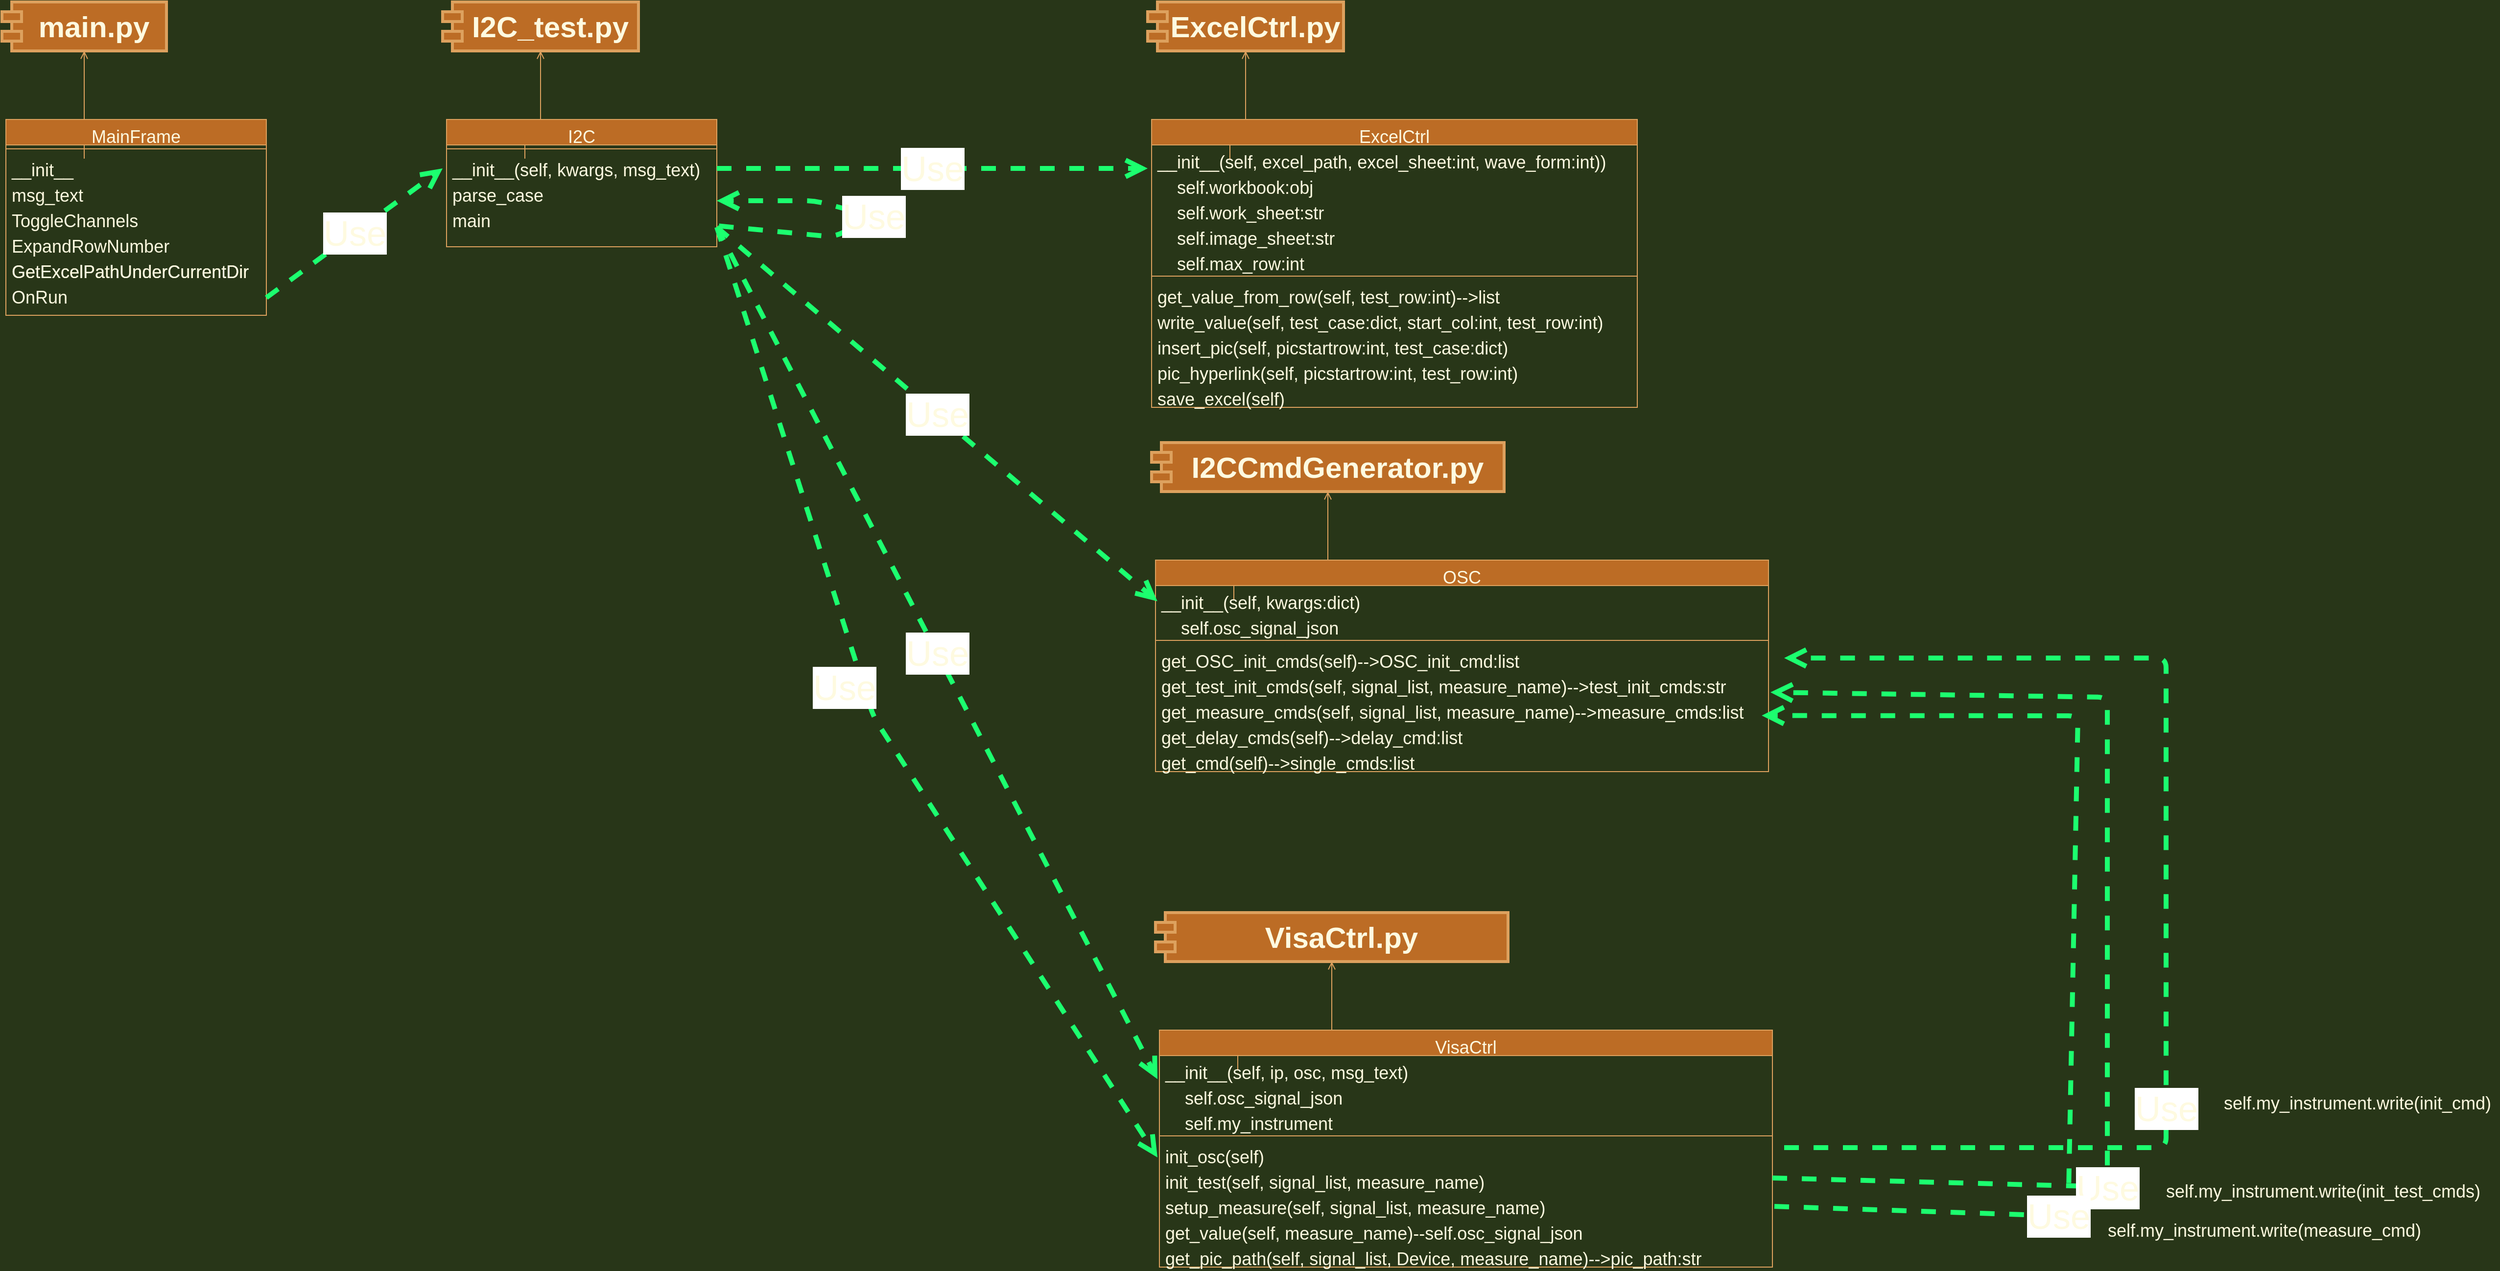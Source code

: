 <mxfile version="15.2.1" type="github">
  <diagram id="C5RBs43oDa-KdzZeNtuy" name="I2C Diagram">
    <mxGraphModel dx="1940" dy="1286" grid="1" gridSize="10" guides="1" tooltips="1" connect="1" arrows="1" fold="1" page="1" pageScale="1" pageWidth="827" pageHeight="1169" background="#283618" math="0" shadow="0">
      <root>
        <mxCell id="WIyWlLk6GJQsqaUBKTNV-0" />
        <mxCell id="WIyWlLk6GJQsqaUBKTNV-1" parent="WIyWlLk6GJQsqaUBKTNV-0" />
        <mxCell id="vuCsuV92tiSEWa9CnFil-13" value="main.py" style="shape=module;align=left;spacingLeft=20;align=center;verticalAlign=top;fillColor=#BC6C25;strokeColor=#DDA15E;fontColor=#FEFAE0;strokeWidth=3;fontStyle=1;fontSize=30;" vertex="1" parent="WIyWlLk6GJQsqaUBKTNV-1">
          <mxGeometry x="-450" y="120" width="168" height="50" as="geometry" />
        </mxCell>
        <mxCell id="vuCsuV92tiSEWa9CnFil-24" style="edgeStyle=orthogonalEdgeStyle;rounded=0;orthogonalLoop=1;jettySize=auto;html=1;entryX=0.5;entryY=1;entryDx=0;entryDy=0;endArrow=open;endFill=0;labelBackgroundColor=#283618;strokeColor=#DDA15E;fontColor=#FEFAE0;" edge="1" parent="WIyWlLk6GJQsqaUBKTNV-1" target="vuCsuV92tiSEWa9CnFil-13">
          <mxGeometry relative="1" as="geometry">
            <mxPoint x="-366" y="280" as="sourcePoint" />
            <Array as="points">
              <mxPoint x="-366" y="250" />
            </Array>
          </mxGeometry>
        </mxCell>
        <mxCell id="vuCsuV92tiSEWa9CnFil-41" value="MainFrame" style="swimlane;fontStyle=0;align=center;verticalAlign=top;childLayout=stackLayout;horizontal=1;startSize=26;horizontalStack=0;resizeParent=1;resizeLast=0;collapsible=1;marginBottom=0;rounded=0;shadow=0;strokeWidth=1;fillColor=#BC6C25;strokeColor=#DDA15E;fontColor=#FEFAE0;fontSize=18;" vertex="1" parent="WIyWlLk6GJQsqaUBKTNV-1">
          <mxGeometry x="-446" y="240" width="266" height="200" as="geometry">
            <mxRectangle x="120" y="360" width="160" height="26" as="alternateBounds" />
          </mxGeometry>
        </mxCell>
        <mxCell id="vuCsuV92tiSEWa9CnFil-44" value="" style="line;html=1;strokeWidth=1;align=left;verticalAlign=middle;spacingTop=-1;spacingLeft=3;spacingRight=3;rotatable=0;labelPosition=right;points=[];portConstraint=eastwest;labelBackgroundColor=#283618;fillColor=#BC6C25;strokeColor=#DDA15E;fontColor=#FEFAE0;fontSize=18;" vertex="1" parent="vuCsuV92tiSEWa9CnFil-41">
          <mxGeometry y="26" width="266" height="8" as="geometry" />
        </mxCell>
        <mxCell id="vuCsuV92tiSEWa9CnFil-45" value="__init__" style="text;align=left;verticalAlign=top;spacingLeft=4;spacingRight=4;overflow=hidden;rotatable=0;points=[[0,0.5],[1,0.5]];portConstraint=eastwest;fontStyle=0;fontColor=#FEFAE0;fontSize=18;" vertex="1" parent="vuCsuV92tiSEWa9CnFil-41">
          <mxGeometry y="34" width="266" height="26" as="geometry" />
        </mxCell>
        <mxCell id="vuCsuV92tiSEWa9CnFil-46" value="msg_text" style="text;align=left;verticalAlign=top;spacingLeft=4;spacingRight=4;overflow=hidden;rotatable=0;points=[[0,0.5],[1,0.5]];portConstraint=eastwest;fontColor=#FEFAE0;fontSize=18;" vertex="1" parent="vuCsuV92tiSEWa9CnFil-41">
          <mxGeometry y="60" width="266" height="26" as="geometry" />
        </mxCell>
        <mxCell id="vuCsuV92tiSEWa9CnFil-47" value="ToggleChannels" style="text;align=left;verticalAlign=top;spacingLeft=4;spacingRight=4;overflow=hidden;rotatable=0;points=[[0,0.5],[1,0.5]];portConstraint=eastwest;fontColor=#FEFAE0;fontSize=18;" vertex="1" parent="vuCsuV92tiSEWa9CnFil-41">
          <mxGeometry y="86" width="266" height="26" as="geometry" />
        </mxCell>
        <mxCell id="vuCsuV92tiSEWa9CnFil-48" value="ExpandRowNumber" style="text;align=left;verticalAlign=top;spacingLeft=4;spacingRight=4;overflow=hidden;rotatable=0;points=[[0,0.5],[1,0.5]];portConstraint=eastwest;fontColor=#FEFAE0;fontSize=18;" vertex="1" parent="vuCsuV92tiSEWa9CnFil-41">
          <mxGeometry y="112" width="266" height="26" as="geometry" />
        </mxCell>
        <mxCell id="vuCsuV92tiSEWa9CnFil-50" value="GetExcelPathUnderCurrentDir" style="text;align=left;verticalAlign=top;spacingLeft=4;spacingRight=4;overflow=hidden;rotatable=0;points=[[0,0.5],[1,0.5]];portConstraint=eastwest;fontColor=#FEFAE0;fontSize=18;" vertex="1" parent="vuCsuV92tiSEWa9CnFil-41">
          <mxGeometry y="138" width="266" height="26" as="geometry" />
        </mxCell>
        <mxCell id="vuCsuV92tiSEWa9CnFil-51" value="OnRun" style="text;align=left;verticalAlign=top;spacingLeft=4;spacingRight=4;overflow=hidden;rotatable=0;points=[[0,0.5],[1,0.5]];portConstraint=eastwest;fontColor=#FEFAE0;fontSize=18;" vertex="1" parent="vuCsuV92tiSEWa9CnFil-41">
          <mxGeometry y="164" width="266" height="36" as="geometry" />
        </mxCell>
        <mxCell id="vuCsuV92tiSEWa9CnFil-49" value="GetExcelPathUnderCurrentDir" style="text;align=left;verticalAlign=top;spacingLeft=4;spacingRight=4;overflow=hidden;rotatable=0;points=[[0,0.5],[1,0.5]];portConstraint=eastwest;fontColor=#FEFAE0;fontSize=18;" vertex="1" parent="WIyWlLk6GJQsqaUBKTNV-1">
          <mxGeometry x="-446" y="378" width="276" height="26" as="geometry" />
        </mxCell>
        <mxCell id="vuCsuV92tiSEWa9CnFil-52" value="I2C_test.py" style="shape=module;align=left;spacingLeft=20;align=center;verticalAlign=top;fillColor=#BC6C25;strokeColor=#DDA15E;fontColor=#FEFAE0;strokeWidth=3;fontStyle=1;fontSize=30;" vertex="1" parent="WIyWlLk6GJQsqaUBKTNV-1">
          <mxGeometry y="120" width="200" height="50" as="geometry" />
        </mxCell>
        <mxCell id="vuCsuV92tiSEWa9CnFil-53" style="edgeStyle=orthogonalEdgeStyle;rounded=0;orthogonalLoop=1;jettySize=auto;html=1;entryX=0.5;entryY=1;entryDx=0;entryDy=0;endArrow=open;endFill=0;labelBackgroundColor=#283618;strokeColor=#DDA15E;fontColor=#FEFAE0;" edge="1" target="vuCsuV92tiSEWa9CnFil-52" parent="WIyWlLk6GJQsqaUBKTNV-1">
          <mxGeometry relative="1" as="geometry">
            <mxPoint x="84" y="280" as="sourcePoint" />
            <Array as="points">
              <mxPoint x="84" y="250" />
            </Array>
          </mxGeometry>
        </mxCell>
        <mxCell id="vuCsuV92tiSEWa9CnFil-54" value="I2C" style="swimlane;fontStyle=0;align=center;verticalAlign=top;childLayout=stackLayout;horizontal=1;startSize=26;horizontalStack=0;resizeParent=1;resizeLast=0;collapsible=1;marginBottom=0;rounded=0;shadow=0;strokeWidth=1;fillColor=#BC6C25;strokeColor=#DDA15E;fontColor=#FEFAE0;fontSize=18;" vertex="1" parent="WIyWlLk6GJQsqaUBKTNV-1">
          <mxGeometry x="4" y="240" width="276" height="130" as="geometry">
            <mxRectangle x="120" y="360" width="160" height="26" as="alternateBounds" />
          </mxGeometry>
        </mxCell>
        <mxCell id="vuCsuV92tiSEWa9CnFil-55" value="" style="line;html=1;strokeWidth=1;align=left;verticalAlign=middle;spacingTop=-1;spacingLeft=3;spacingRight=3;rotatable=0;labelPosition=right;points=[];portConstraint=eastwest;labelBackgroundColor=#283618;fillColor=#BC6C25;strokeColor=#DDA15E;fontColor=#FEFAE0;fontSize=18;" vertex="1" parent="vuCsuV92tiSEWa9CnFil-54">
          <mxGeometry y="26" width="276" height="8" as="geometry" />
        </mxCell>
        <mxCell id="vuCsuV92tiSEWa9CnFil-56" value="__init__(self, kwargs, msg_text)" style="text;align=left;verticalAlign=top;spacingLeft=4;spacingRight=4;overflow=hidden;rotatable=0;points=[[0,0.5],[1,0.5]];portConstraint=eastwest;fontStyle=0;fontColor=#FEFAE0;fontSize=18;" vertex="1" parent="vuCsuV92tiSEWa9CnFil-54">
          <mxGeometry y="34" width="276" height="26" as="geometry" />
        </mxCell>
        <mxCell id="vuCsuV92tiSEWa9CnFil-57" value="parse_case" style="text;align=left;verticalAlign=top;spacingLeft=4;spacingRight=4;overflow=hidden;rotatable=0;points=[[0,0.5],[1,0.5]];portConstraint=eastwest;fontColor=#FEFAE0;fontSize=18;" vertex="1" parent="vuCsuV92tiSEWa9CnFil-54">
          <mxGeometry y="60" width="276" height="26" as="geometry" />
        </mxCell>
        <mxCell id="vuCsuV92tiSEWa9CnFil-58" value="main" style="text;align=left;verticalAlign=top;spacingLeft=4;spacingRight=4;overflow=hidden;rotatable=0;points=[[0,0.5],[1,0.5]];portConstraint=eastwest;fontColor=#FEFAE0;fontSize=18;" vertex="1" parent="vuCsuV92tiSEWa9CnFil-54">
          <mxGeometry y="86" width="276" height="26" as="geometry" />
        </mxCell>
        <mxCell id="vuCsuV92tiSEWa9CnFil-86" value="Use" style="endArrow=open;endSize=12;dashed=1;html=1;fontSize=36;fontColor=#FEFAE0;strokeColor=#1CFF6F;strokeWidth=5;fillColor=#BC6C25;exitX=1.008;exitY=0.876;exitDx=0;exitDy=0;exitPerimeter=0;" edge="1" parent="vuCsuV92tiSEWa9CnFil-54" source="vuCsuV92tiSEWa9CnFil-58">
          <mxGeometry width="160" relative="1" as="geometry">
            <mxPoint x="256" y="120" as="sourcePoint" />
            <mxPoint x="276" y="83" as="targetPoint" />
            <Array as="points">
              <mxPoint x="396" y="120" />
              <mxPoint x="436" y="99" />
              <mxPoint x="376" y="83" />
            </Array>
          </mxGeometry>
        </mxCell>
        <mxCell id="vuCsuV92tiSEWa9CnFil-65" value="ExcelCtrl.py" style="shape=module;align=left;spacingLeft=20;align=center;verticalAlign=top;fillColor=#BC6C25;strokeColor=#DDA15E;fontColor=#FEFAE0;strokeWidth=3;fontStyle=1;fontSize=30;" vertex="1" parent="WIyWlLk6GJQsqaUBKTNV-1">
          <mxGeometry x="720" y="120" width="200" height="50" as="geometry" />
        </mxCell>
        <mxCell id="vuCsuV92tiSEWa9CnFil-66" style="edgeStyle=orthogonalEdgeStyle;rounded=0;orthogonalLoop=1;jettySize=auto;html=1;entryX=0.5;entryY=1;entryDx=0;entryDy=0;endArrow=open;endFill=0;labelBackgroundColor=#283618;strokeColor=#DDA15E;fontColor=#FEFAE0;" edge="1" target="vuCsuV92tiSEWa9CnFil-65" parent="WIyWlLk6GJQsqaUBKTNV-1">
          <mxGeometry relative="1" as="geometry">
            <mxPoint x="804" y="280" as="sourcePoint" />
            <Array as="points">
              <mxPoint x="804" y="250" />
            </Array>
          </mxGeometry>
        </mxCell>
        <mxCell id="vuCsuV92tiSEWa9CnFil-67" value="ExcelCtrl" style="swimlane;fontStyle=0;align=center;verticalAlign=top;childLayout=stackLayout;horizontal=1;startSize=26;horizontalStack=0;resizeParent=1;resizeLast=0;collapsible=1;marginBottom=0;rounded=0;shadow=0;strokeWidth=1;fillColor=#BC6C25;strokeColor=#DDA15E;fontColor=#FEFAE0;fontSize=18;" vertex="1" parent="WIyWlLk6GJQsqaUBKTNV-1">
          <mxGeometry x="724" y="240" width="496" height="294" as="geometry">
            <mxRectangle x="120" y="360" width="160" height="26" as="alternateBounds" />
          </mxGeometry>
        </mxCell>
        <mxCell id="vuCsuV92tiSEWa9CnFil-69" value="__init__(self, excel_path, excel_sheet:int, wave_form:int))" style="text;align=left;verticalAlign=top;spacingLeft=4;spacingRight=4;overflow=hidden;rotatable=0;points=[[0,0.5],[1,0.5]];portConstraint=eastwest;fontStyle=0;fontColor=#FEFAE0;fontSize=18;" vertex="1" parent="vuCsuV92tiSEWa9CnFil-67">
          <mxGeometry y="26" width="496" height="26" as="geometry" />
        </mxCell>
        <mxCell id="vuCsuV92tiSEWa9CnFil-122" value="    self.workbook:obj" style="text;align=left;verticalAlign=top;spacingLeft=4;spacingRight=4;overflow=hidden;rotatable=0;points=[[0,0.5],[1,0.5]];portConstraint=eastwest;fontStyle=0;fontColor=#FEFAE0;fontSize=18;" vertex="1" parent="vuCsuV92tiSEWa9CnFil-67">
          <mxGeometry y="52" width="496" height="26" as="geometry" />
        </mxCell>
        <mxCell id="vuCsuV92tiSEWa9CnFil-123" value="    self.work_sheet:str" style="text;align=left;verticalAlign=top;spacingLeft=4;spacingRight=4;overflow=hidden;rotatable=0;points=[[0,0.5],[1,0.5]];portConstraint=eastwest;fontStyle=0;fontColor=#FEFAE0;fontSize=18;" vertex="1" parent="vuCsuV92tiSEWa9CnFil-67">
          <mxGeometry y="78" width="496" height="26" as="geometry" />
        </mxCell>
        <mxCell id="vuCsuV92tiSEWa9CnFil-124" value="    self.image_sheet:str" style="text;align=left;verticalAlign=top;spacingLeft=4;spacingRight=4;overflow=hidden;rotatable=0;points=[[0,0.5],[1,0.5]];portConstraint=eastwest;fontStyle=0;fontColor=#FEFAE0;fontSize=18;" vertex="1" parent="vuCsuV92tiSEWa9CnFil-67">
          <mxGeometry y="104" width="496" height="26" as="geometry" />
        </mxCell>
        <mxCell id="vuCsuV92tiSEWa9CnFil-125" value="    self.max_row:int" style="text;align=left;verticalAlign=top;spacingLeft=4;spacingRight=4;overflow=hidden;rotatable=0;points=[[0,0.5],[1,0.5]];portConstraint=eastwest;fontStyle=0;fontColor=#FEFAE0;fontSize=18;" vertex="1" parent="vuCsuV92tiSEWa9CnFil-67">
          <mxGeometry y="130" width="496" height="26" as="geometry" />
        </mxCell>
        <mxCell id="vuCsuV92tiSEWa9CnFil-68" value="" style="line;html=1;strokeWidth=1;align=left;verticalAlign=middle;spacingTop=-1;spacingLeft=3;spacingRight=3;rotatable=0;labelPosition=right;points=[];portConstraint=eastwest;labelBackgroundColor=#283618;fillColor=#BC6C25;strokeColor=#DDA15E;fontColor=#FEFAE0;fontSize=18;" vertex="1" parent="vuCsuV92tiSEWa9CnFil-67">
          <mxGeometry y="156" width="496" height="8" as="geometry" />
        </mxCell>
        <mxCell id="vuCsuV92tiSEWa9CnFil-70" value="get_value_from_row(self, test_row:int)--&gt;list" style="text;align=left;verticalAlign=top;spacingLeft=4;spacingRight=4;overflow=hidden;rotatable=0;points=[[0,0.5],[1,0.5]];portConstraint=eastwest;fontColor=#FEFAE0;fontSize=18;" vertex="1" parent="vuCsuV92tiSEWa9CnFil-67">
          <mxGeometry y="164" width="496" height="26" as="geometry" />
        </mxCell>
        <mxCell id="vuCsuV92tiSEWa9CnFil-71" value="write_value(self, test_case:dict, start_col:int, test_row:int)" style="text;align=left;verticalAlign=top;spacingLeft=4;spacingRight=4;overflow=hidden;rotatable=0;points=[[0,0.5],[1,0.5]];portConstraint=eastwest;fontColor=#FEFAE0;fontSize=18;" vertex="1" parent="vuCsuV92tiSEWa9CnFil-67">
          <mxGeometry y="190" width="496" height="26" as="geometry" />
        </mxCell>
        <mxCell id="vuCsuV92tiSEWa9CnFil-73" value="insert_pic(self, picstartrow:int, test_case:dict)" style="text;align=left;verticalAlign=top;spacingLeft=4;spacingRight=4;overflow=hidden;rotatable=0;points=[[0,0.5],[1,0.5]];portConstraint=eastwest;fontColor=#FEFAE0;fontSize=18;" vertex="1" parent="vuCsuV92tiSEWa9CnFil-67">
          <mxGeometry y="216" width="496" height="26" as="geometry" />
        </mxCell>
        <mxCell id="vuCsuV92tiSEWa9CnFil-72" value="pic_hyperlink(self, picstartrow:int, test_row:int)" style="text;align=left;verticalAlign=top;spacingLeft=4;spacingRight=4;overflow=hidden;rotatable=0;points=[[0,0.5],[1,0.5]];portConstraint=eastwest;fontColor=#FEFAE0;fontSize=18;" vertex="1" parent="vuCsuV92tiSEWa9CnFil-67">
          <mxGeometry y="242" width="496" height="26" as="geometry" />
        </mxCell>
        <mxCell id="vuCsuV92tiSEWa9CnFil-74" value="save_excel(self)" style="text;align=left;verticalAlign=top;spacingLeft=4;spacingRight=4;overflow=hidden;rotatable=0;points=[[0,0.5],[1,0.5]];portConstraint=eastwest;fontColor=#FEFAE0;fontSize=18;" vertex="1" parent="vuCsuV92tiSEWa9CnFil-67">
          <mxGeometry y="268" width="496" height="26" as="geometry" />
        </mxCell>
        <mxCell id="vuCsuV92tiSEWa9CnFil-81" value="Use" style="endArrow=open;endSize=12;dashed=1;html=1;fontSize=36;fontColor=#FEFAE0;strokeColor=#1CFF6F;strokeWidth=5;fillColor=#BC6C25;exitX=1;exitY=0.5;exitDx=0;exitDy=0;" edge="1" parent="WIyWlLk6GJQsqaUBKTNV-1" source="vuCsuV92tiSEWa9CnFil-51">
          <mxGeometry width="160" relative="1" as="geometry">
            <mxPoint x="-170" y="420" as="sourcePoint" />
            <mxPoint y="290" as="targetPoint" />
          </mxGeometry>
        </mxCell>
        <mxCell id="vuCsuV92tiSEWa9CnFil-84" value="Use" style="endArrow=open;endSize=12;dashed=1;html=1;fontSize=36;fontColor=#FEFAE0;strokeColor=#1CFF6F;strokeWidth=5;fillColor=#BC6C25;" edge="1" parent="WIyWlLk6GJQsqaUBKTNV-1">
          <mxGeometry width="160" relative="1" as="geometry">
            <mxPoint x="280" y="290" as="sourcePoint" />
            <mxPoint x="720" y="290" as="targetPoint" />
          </mxGeometry>
        </mxCell>
        <mxCell id="vuCsuV92tiSEWa9CnFil-88" value="I2CCmdGenerator.py" style="shape=module;align=left;spacingLeft=20;align=center;verticalAlign=top;fillColor=#BC6C25;strokeColor=#DDA15E;fontColor=#FEFAE0;strokeWidth=3;fontStyle=1;fontSize=30;" vertex="1" parent="WIyWlLk6GJQsqaUBKTNV-1">
          <mxGeometry x="724" y="570" width="360" height="50" as="geometry" />
        </mxCell>
        <mxCell id="vuCsuV92tiSEWa9CnFil-89" style="edgeStyle=orthogonalEdgeStyle;rounded=0;orthogonalLoop=1;jettySize=auto;html=1;entryX=0.5;entryY=1;entryDx=0;entryDy=0;endArrow=open;endFill=0;labelBackgroundColor=#283618;strokeColor=#DDA15E;fontColor=#FEFAE0;" edge="1" target="vuCsuV92tiSEWa9CnFil-88" parent="WIyWlLk6GJQsqaUBKTNV-1">
          <mxGeometry relative="1" as="geometry">
            <mxPoint x="808" y="730.0" as="sourcePoint" />
            <Array as="points">
              <mxPoint x="808" y="700" />
            </Array>
          </mxGeometry>
        </mxCell>
        <mxCell id="vuCsuV92tiSEWa9CnFil-90" value="OSC" style="swimlane;fontStyle=0;align=center;verticalAlign=top;childLayout=stackLayout;horizontal=1;startSize=26;horizontalStack=0;resizeParent=1;resizeLast=0;collapsible=1;marginBottom=0;rounded=0;shadow=0;strokeWidth=1;fillColor=#BC6C25;strokeColor=#DDA15E;fontColor=#FEFAE0;fontSize=18;" vertex="1" parent="WIyWlLk6GJQsqaUBKTNV-1">
          <mxGeometry x="728" y="690" width="626" height="216" as="geometry">
            <mxRectangle x="120" y="360" width="160" height="26" as="alternateBounds" />
          </mxGeometry>
        </mxCell>
        <mxCell id="vuCsuV92tiSEWa9CnFil-92" value="__init__(self, kwargs:dict)" style="text;align=left;verticalAlign=top;spacingLeft=4;spacingRight=4;overflow=hidden;rotatable=0;points=[[0,0.5],[1,0.5]];portConstraint=eastwest;fontStyle=0;fontColor=#FEFAE0;fontSize=18;" vertex="1" parent="vuCsuV92tiSEWa9CnFil-90">
          <mxGeometry y="26" width="626" height="26" as="geometry" />
        </mxCell>
        <mxCell id="vuCsuV92tiSEWa9CnFil-121" value="    self.osc_signal_json" style="text;align=left;verticalAlign=top;spacingLeft=4;spacingRight=4;overflow=hidden;rotatable=0;points=[[0,0.5],[1,0.5]];portConstraint=eastwest;fontStyle=0;fontColor=#FEFAE0;fontSize=18;" vertex="1" parent="vuCsuV92tiSEWa9CnFil-90">
          <mxGeometry y="52" width="626" height="26" as="geometry" />
        </mxCell>
        <mxCell id="vuCsuV92tiSEWa9CnFil-91" value="" style="line;html=1;strokeWidth=1;align=left;verticalAlign=middle;spacingTop=-1;spacingLeft=3;spacingRight=3;rotatable=0;labelPosition=right;points=[];portConstraint=eastwest;labelBackgroundColor=#283618;fillColor=#BC6C25;strokeColor=#DDA15E;fontColor=#FEFAE0;fontSize=18;" vertex="1" parent="vuCsuV92tiSEWa9CnFil-90">
          <mxGeometry y="78" width="626" height="8" as="geometry" />
        </mxCell>
        <mxCell id="vuCsuV92tiSEWa9CnFil-93" value="get_OSC_init_cmds(self)--&gt;OSC_init_cmd:list" style="text;align=left;verticalAlign=top;spacingLeft=4;spacingRight=4;overflow=hidden;rotatable=0;points=[[0,0.5],[1,0.5]];portConstraint=eastwest;fontColor=#FEFAE0;fontSize=18;" vertex="1" parent="vuCsuV92tiSEWa9CnFil-90">
          <mxGeometry y="86" width="626" height="26" as="geometry" />
        </mxCell>
        <mxCell id="vuCsuV92tiSEWa9CnFil-94" value="get_test_init_cmds(self, signal_list, measure_name)--&gt;test_init_cmds:str" style="text;align=left;verticalAlign=top;spacingLeft=4;spacingRight=4;overflow=hidden;rotatable=0;points=[[0,0.5],[1,0.5]];portConstraint=eastwest;fontColor=#FEFAE0;fontSize=18;" vertex="1" parent="vuCsuV92tiSEWa9CnFil-90">
          <mxGeometry y="112" width="626" height="26" as="geometry" />
        </mxCell>
        <mxCell id="vuCsuV92tiSEWa9CnFil-95" value="get_measure_cmds(self, signal_list, measure_name)--&gt;measure_cmds:list" style="text;align=left;verticalAlign=top;spacingLeft=4;spacingRight=4;overflow=hidden;rotatable=0;points=[[0,0.5],[1,0.5]];portConstraint=eastwest;fontColor=#FEFAE0;fontSize=18;" vertex="1" parent="vuCsuV92tiSEWa9CnFil-90">
          <mxGeometry y="138" width="626" height="26" as="geometry" />
        </mxCell>
        <mxCell id="vuCsuV92tiSEWa9CnFil-96" value="get_delay_cmds(self)--&gt;delay_cmd:list" style="text;align=left;verticalAlign=top;spacingLeft=4;spacingRight=4;overflow=hidden;rotatable=0;points=[[0,0.5],[1,0.5]];portConstraint=eastwest;fontColor=#FEFAE0;fontSize=18;" vertex="1" parent="vuCsuV92tiSEWa9CnFil-90">
          <mxGeometry y="164" width="626" height="26" as="geometry" />
        </mxCell>
        <mxCell id="vuCsuV92tiSEWa9CnFil-97" value="get_cmd(self)--&gt;single_cmds:list" style="text;align=left;verticalAlign=top;spacingLeft=4;spacingRight=4;overflow=hidden;rotatable=0;points=[[0,0.5],[1,0.5]];portConstraint=eastwest;fontColor=#FEFAE0;fontSize=18;" vertex="1" parent="vuCsuV92tiSEWa9CnFil-90">
          <mxGeometry y="190" width="626" height="26" as="geometry" />
        </mxCell>
        <mxCell id="vuCsuV92tiSEWa9CnFil-98" value="Use" style="endArrow=open;endSize=12;dashed=1;html=1;fontSize=36;fontColor=#FEFAE0;strokeColor=#1CFF6F;strokeWidth=5;fillColor=#BC6C25;entryX=0.003;entryY=0.615;entryDx=0;entryDy=0;entryPerimeter=0;" edge="1" parent="WIyWlLk6GJQsqaUBKTNV-1" target="vuCsuV92tiSEWa9CnFil-92">
          <mxGeometry width="160" relative="1" as="geometry">
            <mxPoint x="280" y="350" as="sourcePoint" />
            <mxPoint x="520" y="520" as="targetPoint" />
          </mxGeometry>
        </mxCell>
        <mxCell id="vuCsuV92tiSEWa9CnFil-110" value="VisaCtrl.py" style="shape=module;align=left;spacingLeft=20;align=center;verticalAlign=top;fillColor=#BC6C25;strokeColor=#DDA15E;fontColor=#FEFAE0;strokeWidth=3;fontStyle=1;fontSize=30;" vertex="1" parent="WIyWlLk6GJQsqaUBKTNV-1">
          <mxGeometry x="728" y="1050" width="360" height="50" as="geometry" />
        </mxCell>
        <mxCell id="vuCsuV92tiSEWa9CnFil-111" style="edgeStyle=orthogonalEdgeStyle;rounded=0;orthogonalLoop=1;jettySize=auto;html=1;entryX=0.5;entryY=1;entryDx=0;entryDy=0;endArrow=open;endFill=0;labelBackgroundColor=#283618;strokeColor=#DDA15E;fontColor=#FEFAE0;" edge="1" target="vuCsuV92tiSEWa9CnFil-110" parent="WIyWlLk6GJQsqaUBKTNV-1">
          <mxGeometry relative="1" as="geometry">
            <mxPoint x="812" y="1210.0" as="sourcePoint" />
            <Array as="points">
              <mxPoint x="812" y="1180" />
            </Array>
          </mxGeometry>
        </mxCell>
        <mxCell id="vuCsuV92tiSEWa9CnFil-112" value="VisaCtrl" style="swimlane;fontStyle=0;align=center;verticalAlign=top;childLayout=stackLayout;horizontal=1;startSize=26;horizontalStack=0;resizeParent=1;resizeLast=0;collapsible=1;marginBottom=0;rounded=0;shadow=0;strokeWidth=1;fillColor=#BC6C25;strokeColor=#DDA15E;fontColor=#FEFAE0;fontSize=18;" vertex="1" parent="WIyWlLk6GJQsqaUBKTNV-1">
          <mxGeometry x="732" y="1170" width="626" height="242" as="geometry">
            <mxRectangle x="120" y="360" width="160" height="26" as="alternateBounds" />
          </mxGeometry>
        </mxCell>
        <mxCell id="vuCsuV92tiSEWa9CnFil-114" value="__init__(self, ip, osc, msg_text)&#xa;" style="text;align=left;verticalAlign=top;spacingLeft=4;spacingRight=4;overflow=hidden;rotatable=0;points=[[0,0.5],[1,0.5]];portConstraint=eastwest;fontStyle=0;fontColor=#FEFAE0;fontSize=18;" vertex="1" parent="vuCsuV92tiSEWa9CnFil-112">
          <mxGeometry y="26" width="626" height="26" as="geometry" />
        </mxCell>
        <mxCell id="vuCsuV92tiSEWa9CnFil-120" value="    self.osc_signal_json&#xa;" style="text;align=left;verticalAlign=top;spacingLeft=4;spacingRight=4;overflow=hidden;rotatable=0;points=[[0,0.5],[1,0.5]];portConstraint=eastwest;fontStyle=0;fontColor=#FEFAE0;fontSize=18;" vertex="1" parent="vuCsuV92tiSEWa9CnFil-112">
          <mxGeometry y="52" width="626" height="26" as="geometry" />
        </mxCell>
        <mxCell id="vuCsuV92tiSEWa9CnFil-126" value="    self.my_instrument" style="text;align=left;verticalAlign=top;spacingLeft=4;spacingRight=4;overflow=hidden;rotatable=0;points=[[0,0.5],[1,0.5]];portConstraint=eastwest;fontStyle=0;fontColor=#FEFAE0;fontSize=18;" vertex="1" parent="vuCsuV92tiSEWa9CnFil-112">
          <mxGeometry y="78" width="626" height="26" as="geometry" />
        </mxCell>
        <mxCell id="vuCsuV92tiSEWa9CnFil-113" value="" style="line;html=1;strokeWidth=1;align=left;verticalAlign=middle;spacingTop=-1;spacingLeft=3;spacingRight=3;rotatable=0;labelPosition=right;points=[];portConstraint=eastwest;labelBackgroundColor=#283618;fillColor=#BC6C25;strokeColor=#DDA15E;fontColor=#FEFAE0;fontSize=18;" vertex="1" parent="vuCsuV92tiSEWa9CnFil-112">
          <mxGeometry y="104" width="626" height="8" as="geometry" />
        </mxCell>
        <mxCell id="vuCsuV92tiSEWa9CnFil-115" value="init_osc(self)" style="text;align=left;verticalAlign=top;spacingLeft=4;spacingRight=4;overflow=hidden;rotatable=0;points=[[0,0.5],[1,0.5]];portConstraint=eastwest;fontColor=#FEFAE0;fontSize=18;" vertex="1" parent="vuCsuV92tiSEWa9CnFil-112">
          <mxGeometry y="112" width="626" height="26" as="geometry" />
        </mxCell>
        <mxCell id="vuCsuV92tiSEWa9CnFil-116" value="init_test(self, signal_list, measure_name)" style="text;align=left;verticalAlign=top;spacingLeft=4;spacingRight=4;overflow=hidden;rotatable=0;points=[[0,0.5],[1,0.5]];portConstraint=eastwest;fontColor=#FEFAE0;fontSize=18;" vertex="1" parent="vuCsuV92tiSEWa9CnFil-112">
          <mxGeometry y="138" width="626" height="26" as="geometry" />
        </mxCell>
        <mxCell id="vuCsuV92tiSEWa9CnFil-117" value="setup_measure(self, signal_list, measure_name)" style="text;align=left;verticalAlign=top;spacingLeft=4;spacingRight=4;overflow=hidden;rotatable=0;points=[[0,0.5],[1,0.5]];portConstraint=eastwest;fontColor=#FEFAE0;fontSize=18;" vertex="1" parent="vuCsuV92tiSEWa9CnFil-112">
          <mxGeometry y="164" width="626" height="26" as="geometry" />
        </mxCell>
        <mxCell id="vuCsuV92tiSEWa9CnFil-118" value="get_value(self, measure_name)--self.osc_signal_json" style="text;align=left;verticalAlign=top;spacingLeft=4;spacingRight=4;overflow=hidden;rotatable=0;points=[[0,0.5],[1,0.5]];portConstraint=eastwest;fontColor=#FEFAE0;fontSize=18;" vertex="1" parent="vuCsuV92tiSEWa9CnFil-112">
          <mxGeometry y="190" width="626" height="26" as="geometry" />
        </mxCell>
        <mxCell id="vuCsuV92tiSEWa9CnFil-119" value="get_pic_path(self, signal_list, Device, measure_name)--&gt;pic_path:str" style="text;align=left;verticalAlign=top;spacingLeft=4;spacingRight=4;overflow=hidden;rotatable=0;points=[[0,0.5],[1,0.5]];portConstraint=eastwest;fontColor=#FEFAE0;fontSize=18;" vertex="1" parent="vuCsuV92tiSEWa9CnFil-112">
          <mxGeometry y="216" width="626" height="26" as="geometry" />
        </mxCell>
        <mxCell id="vuCsuV92tiSEWa9CnFil-127" value="Use" style="endArrow=open;endSize=12;dashed=1;html=1;fontSize=36;fontColor=#FEFAE0;strokeColor=#1CFF6F;strokeWidth=5;fillColor=#BC6C25;" edge="1" parent="WIyWlLk6GJQsqaUBKTNV-1">
          <mxGeometry x="-0.328" width="160" relative="1" as="geometry">
            <mxPoint x="1370" y="1290" as="sourcePoint" />
            <mxPoint x="1370" y="790" as="targetPoint" />
            <Array as="points">
              <mxPoint x="1760" y="1290" />
              <mxPoint x="1760" y="790" />
            </Array>
            <mxPoint as="offset" />
          </mxGeometry>
        </mxCell>
        <mxCell id="vuCsuV92tiSEWa9CnFil-128" value="self.my_instrument.write(init_cmd)" style="text;html=1;align=center;verticalAlign=middle;resizable=0;points=[];autosize=1;strokeColor=none;fillColor=none;fontSize=18;fontColor=#FEFAE0;" vertex="1" parent="WIyWlLk6GJQsqaUBKTNV-1">
          <mxGeometry x="1810" y="1230" width="290" height="30" as="geometry" />
        </mxCell>
        <mxCell id="vuCsuV92tiSEWa9CnFil-129" value="Use" style="endArrow=open;endSize=12;dashed=1;html=1;fontSize=36;fontColor=#FEFAE0;strokeColor=#1CFF6F;strokeWidth=5;fillColor=#BC6C25;exitX=1;exitY=0.5;exitDx=0;exitDy=0;" edge="1" parent="WIyWlLk6GJQsqaUBKTNV-1" source="vuCsuV92tiSEWa9CnFil-116">
          <mxGeometry x="-0.423" width="160" relative="1" as="geometry">
            <mxPoint x="1370" y="1310" as="sourcePoint" />
            <mxPoint x="1356" y="825" as="targetPoint" />
            <Array as="points">
              <mxPoint x="1700" y="1330" />
              <mxPoint x="1700" y="1050" />
              <mxPoint x="1700" y="830" />
            </Array>
            <mxPoint y="1" as="offset" />
          </mxGeometry>
        </mxCell>
        <mxCell id="vuCsuV92tiSEWa9CnFil-130" value="self.my_instrument.write(init_test_cmds)" style="text;html=1;align=center;verticalAlign=middle;resizable=0;points=[];autosize=1;strokeColor=none;fillColor=none;fontSize=18;fontColor=#FEFAE0;" vertex="1" parent="WIyWlLk6GJQsqaUBKTNV-1">
          <mxGeometry x="1750" y="1320" width="340" height="30" as="geometry" />
        </mxCell>
        <mxCell id="vuCsuV92tiSEWa9CnFil-131" value="Use" style="endArrow=open;endSize=12;dashed=1;html=1;fontSize=36;fontColor=#FEFAE0;strokeColor=#1CFF6F;strokeWidth=5;fillColor=#BC6C25;entryX=0.989;entryY=-0.201;entryDx=0;entryDy=0;entryPerimeter=0;" edge="1" parent="WIyWlLk6GJQsqaUBKTNV-1" target="vuCsuV92tiSEWa9CnFil-96">
          <mxGeometry x="-0.488" width="160" relative="1" as="geometry">
            <mxPoint x="1360" y="1350" as="sourcePoint" />
            <mxPoint x="1760" y="1220" as="targetPoint" />
            <Array as="points">
              <mxPoint x="1660" y="1360" />
              <mxPoint x="1670" y="849" />
            </Array>
            <mxPoint as="offset" />
          </mxGeometry>
        </mxCell>
        <mxCell id="vuCsuV92tiSEWa9CnFil-133" value="self.my_instrument.write(measure_cmd)" style="text;html=1;align=center;verticalAlign=middle;resizable=0;points=[];autosize=1;strokeColor=none;fillColor=none;fontSize=18;fontColor=#FEFAE0;" vertex="1" parent="WIyWlLk6GJQsqaUBKTNV-1">
          <mxGeometry x="1690" y="1360" width="340" height="30" as="geometry" />
        </mxCell>
        <mxCell id="vuCsuV92tiSEWa9CnFil-134" value="Use" style="endArrow=open;endSize=12;dashed=1;html=1;fontSize=36;fontColor=#FEFAE0;strokeColor=#1CFF6F;strokeWidth=5;fillColor=#BC6C25;" edge="1" parent="WIyWlLk6GJQsqaUBKTNV-1">
          <mxGeometry width="160" relative="1" as="geometry">
            <mxPoint x="280" y="350" as="sourcePoint" />
            <mxPoint x="730" y="1220" as="targetPoint" />
          </mxGeometry>
        </mxCell>
        <mxCell id="vuCsuV92tiSEWa9CnFil-135" value="Use" style="endArrow=open;endSize=12;dashed=1;html=1;fontSize=36;fontColor=#FEFAE0;strokeColor=#1CFF6F;strokeWidth=5;fillColor=#BC6C25;" edge="1" parent="WIyWlLk6GJQsqaUBKTNV-1">
          <mxGeometry x="-0.081" y="-19" width="160" relative="1" as="geometry">
            <mxPoint x="280" y="350" as="sourcePoint" />
            <mxPoint x="730" y="1300" as="targetPoint" />
            <Array as="points">
              <mxPoint x="440" y="850" />
            </Array>
            <mxPoint as="offset" />
          </mxGeometry>
        </mxCell>
      </root>
    </mxGraphModel>
  </diagram>
</mxfile>
